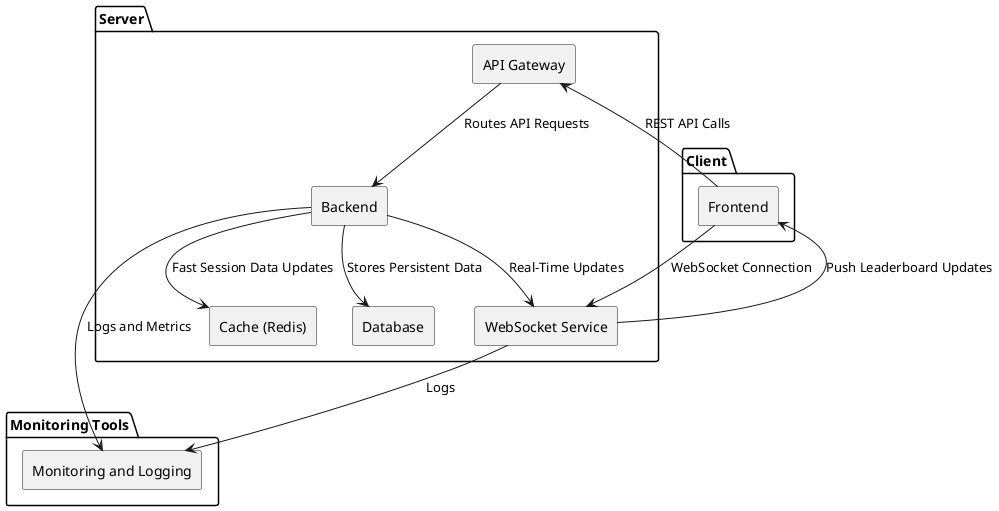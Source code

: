 @startuml
skinparam componentStyle rectangle

package "Client" {
  [Frontend]
}

package "Server" {
  [Backend]
  [WebSocket Service]
  [Cache (Redis)]
  [Database]
  [API Gateway]
}

package "Monitoring Tools" {
  [Monitoring and Logging]
}

[Frontend] --> [API Gateway] : REST API Calls
[Frontend] --> [WebSocket Service] : WebSocket Connection
[API Gateway] --> [Backend] : Routes API Requests
[Backend] --> [Cache (Redis)] : Fast Session Data Updates
[Backend] --> [Database] : Stores Persistent Data
[Backend] --> [WebSocket Service] : Real-Time Updates
[WebSocket Service] --> [Frontend] : Push Leaderboard Updates
[Backend] --> [Monitoring and Logging] : Logs and Metrics
[WebSocket Service] --> [Monitoring and Logging] : Logs

@enduml
